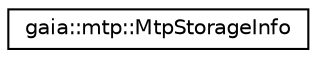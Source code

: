 digraph G
{
  edge [fontname="Helvetica",fontsize="10",labelfontname="Helvetica",labelfontsize="10"];
  node [fontname="Helvetica",fontsize="10",shape=record];
  rankdir=LR;
  Node1 [label="gaia::mtp::MtpStorageInfo",height=0.2,width=0.4,color="black", fillcolor="white", style="filled",URL="$d4/d3b/classgaia_1_1mtp_1_1_mtp_storage_info.html",tooltip="This class encapsulates information about a storage unit on an MTP device."];
}
